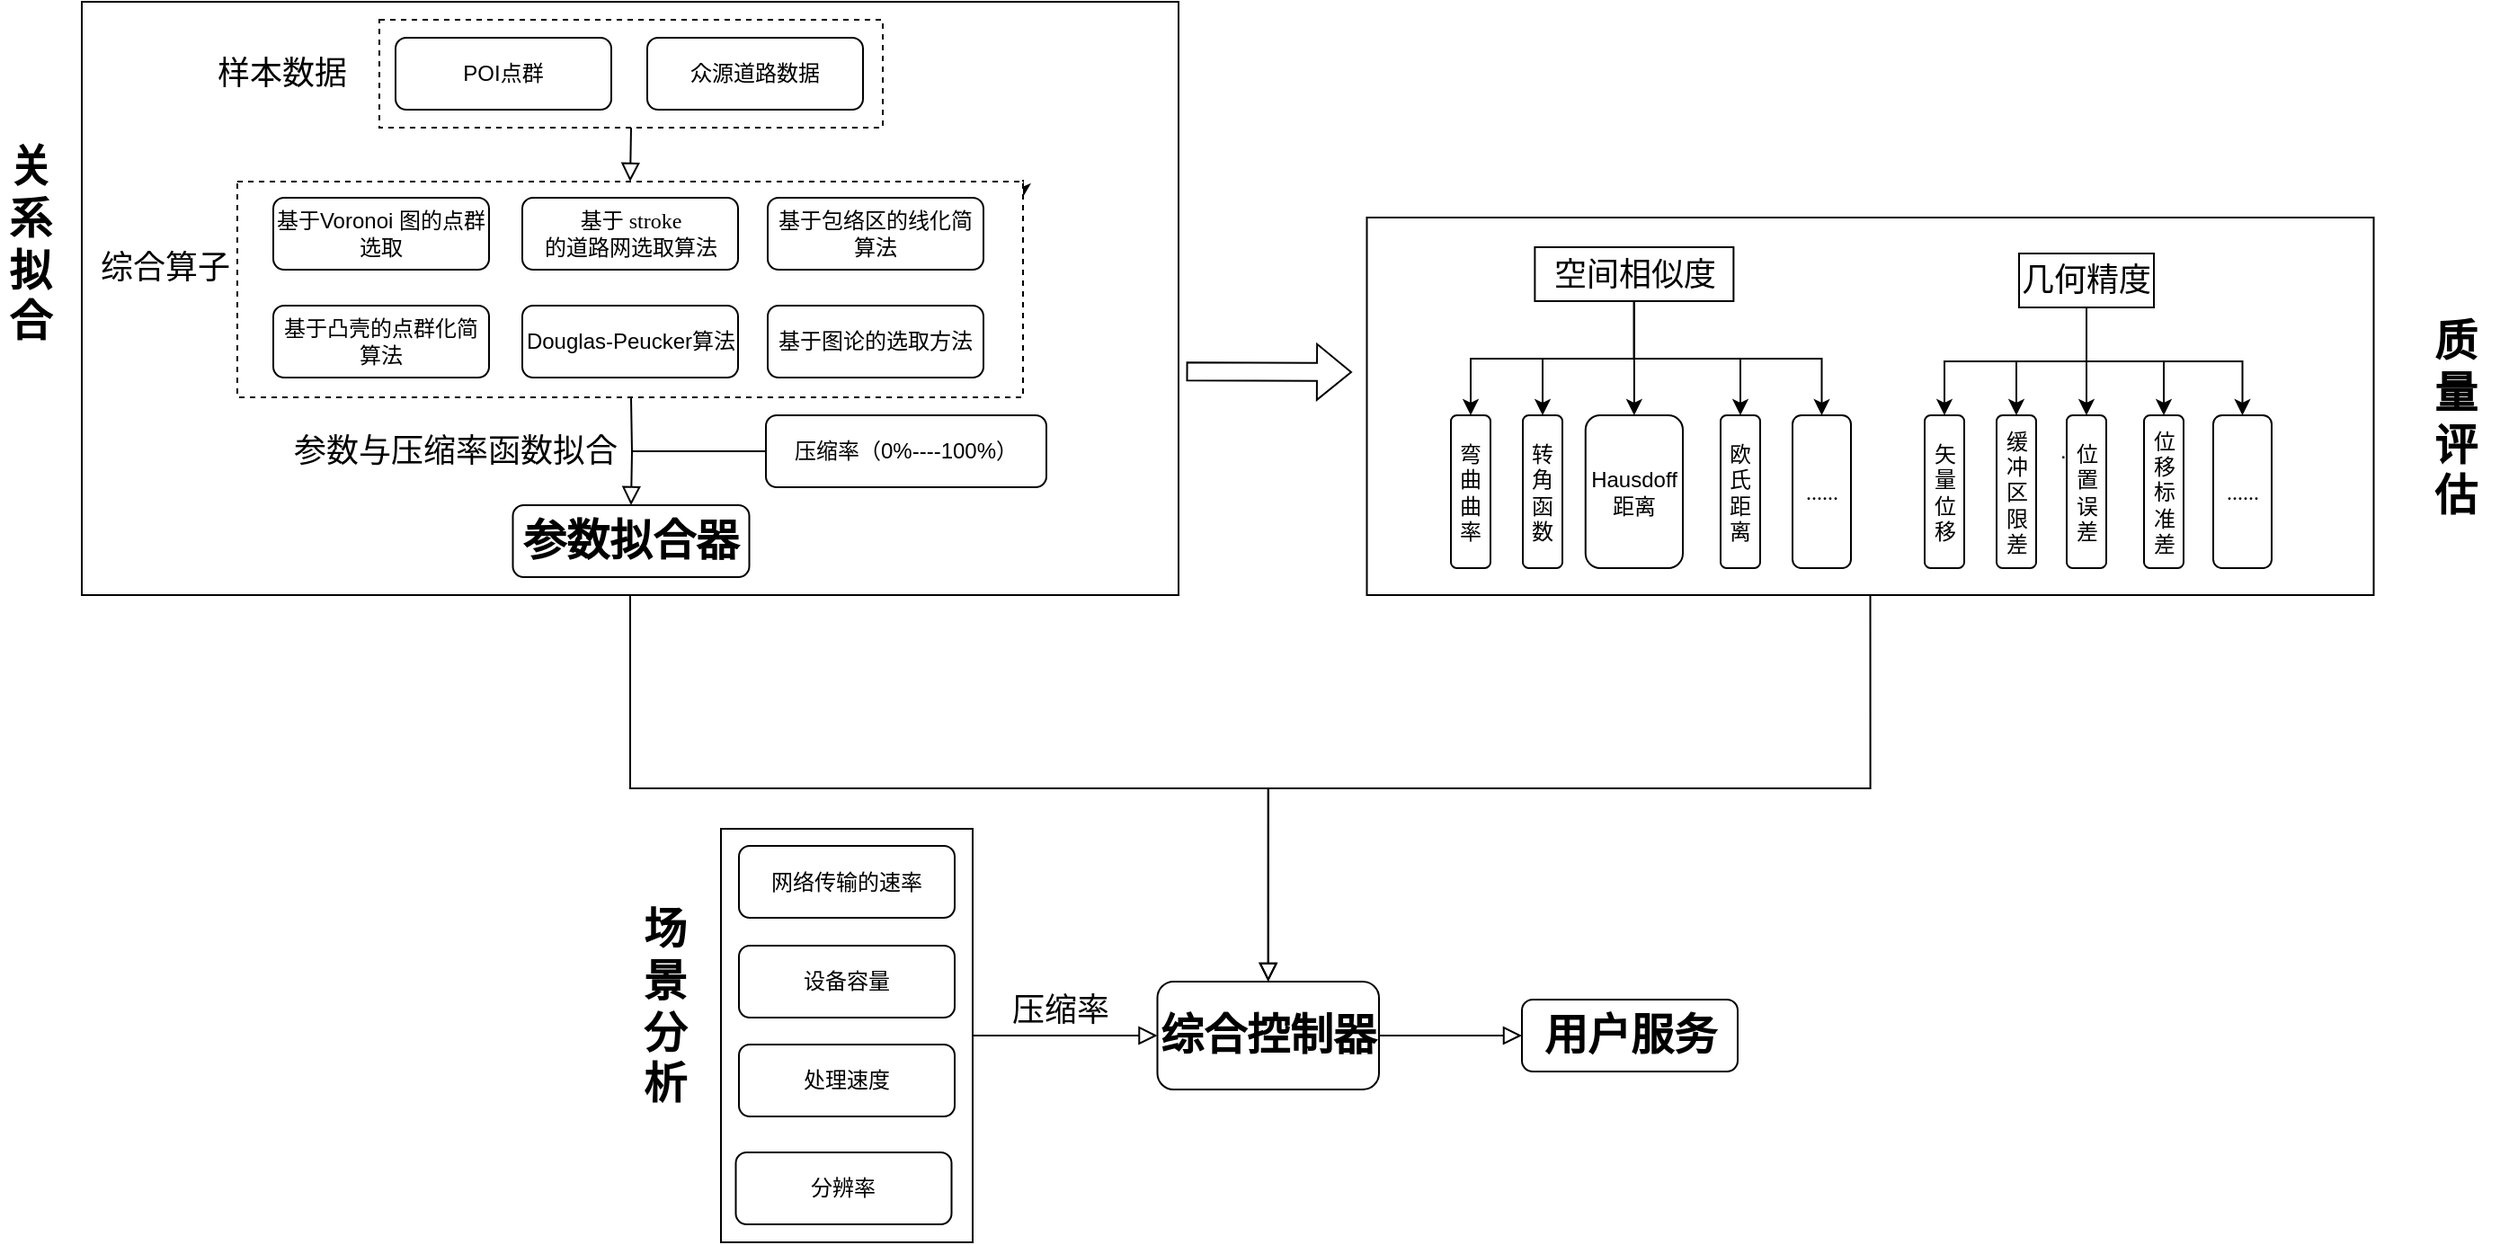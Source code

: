<mxfile version="20.4.1" type="github">
  <diagram id="C5RBs43oDa-KdzZeNtuy" name="Page-1">
    <mxGraphModel dx="1210" dy="614" grid="1" gridSize="10" guides="1" tooltips="1" connect="1" arrows="1" fold="1" page="1" pageScale="1" pageWidth="827" pageHeight="1169" math="0" shadow="0">
      <root>
        <mxCell id="WIyWlLk6GJQsqaUBKTNV-0" />
        <mxCell id="WIyWlLk6GJQsqaUBKTNV-1" parent="WIyWlLk6GJQsqaUBKTNV-0" />
        <mxCell id="h_i_gSnvgIfFJRWZz87i-35" value="" style="rounded=0;whiteSpace=wrap;html=1;fontFamily=Times New Roman;fontSize=8;" vertex="1" parent="WIyWlLk6GJQsqaUBKTNV-1">
          <mxGeometry x="788.25" y="190" width="560" height="210" as="geometry" />
        </mxCell>
        <mxCell id="h_i_gSnvgIfFJRWZz87i-37" value="" style="rounded=0;whiteSpace=wrap;html=1;fontFamily=Times New Roman;fontSize=8;" vertex="1" parent="WIyWlLk6GJQsqaUBKTNV-1">
          <mxGeometry x="73.5" y="70" width="610" height="330" as="geometry" />
        </mxCell>
        <mxCell id="h_i_gSnvgIfFJRWZz87i-114" style="edgeStyle=orthogonalEdgeStyle;rounded=0;orthogonalLoop=1;jettySize=auto;html=1;exitX=1;exitY=0;exitDx=0;exitDy=0;entryX=0.857;entryY=0.344;entryDx=0;entryDy=0;entryPerimeter=0;fontFamily=Helvetica;fontSize=24;" edge="1" parent="WIyWlLk6GJQsqaUBKTNV-1">
          <mxGeometry relative="1" as="geometry">
            <mxPoint x="597.0" y="169" as="sourcePoint" />
            <mxPoint x="596.27" y="179.84" as="targetPoint" />
          </mxGeometry>
        </mxCell>
        <mxCell id="h_i_gSnvgIfFJRWZz87i-10" value="" style="rounded=0;whiteSpace=wrap;html=1;fontFamily=Times New Roman;fontSize=8;dashed=1;" vertex="1" parent="WIyWlLk6GJQsqaUBKTNV-1">
          <mxGeometry x="160" y="170" width="437" height="120" as="geometry" />
        </mxCell>
        <mxCell id="h_i_gSnvgIfFJRWZz87i-1" value="" style="rounded=0;whiteSpace=wrap;html=1;fontFamily=Times New Roman;fontSize=8;dashed=1;" vertex="1" parent="WIyWlLk6GJQsqaUBKTNV-1">
          <mxGeometry x="239" y="80" width="280" height="60" as="geometry" />
        </mxCell>
        <mxCell id="WIyWlLk6GJQsqaUBKTNV-3" value="POI点群" style="rounded=1;whiteSpace=wrap;html=1;fontSize=12;glass=0;strokeWidth=1;shadow=0;" parent="WIyWlLk6GJQsqaUBKTNV-1" vertex="1">
          <mxGeometry x="248" y="90" width="120" height="40" as="geometry" />
        </mxCell>
        <mxCell id="WIyWlLk6GJQsqaUBKTNV-9" value="" style="edgeStyle=orthogonalEdgeStyle;rounded=0;html=1;jettySize=auto;orthogonalLoop=1;fontSize=11;endArrow=block;endFill=0;endSize=8;strokeWidth=1;shadow=0;labelBackgroundColor=none;exitX=0.5;exitY=1;exitDx=0;exitDy=0;entryX=0.5;entryY=0;entryDx=0;entryDy=0;spacing=2;" parent="WIyWlLk6GJQsqaUBKTNV-1" target="h_i_gSnvgIfFJRWZz87i-10" edge="1" source="h_i_gSnvgIfFJRWZz87i-1">
          <mxGeometry y="10" relative="1" as="geometry">
            <mxPoint as="offset" />
            <mxPoint x="220" y="370" as="sourcePoint" />
            <mxPoint x="379" y="140" as="targetPoint" />
          </mxGeometry>
        </mxCell>
        <mxCell id="WIyWlLk6GJQsqaUBKTNV-12" value="&lt;font style=&quot;font-size: 24px;&quot;&gt;&lt;b&gt;参数拟合器&lt;/b&gt;&lt;/font&gt;" style="rounded=1;whiteSpace=wrap;html=1;fontSize=12;glass=0;strokeWidth=1;shadow=0;" parent="WIyWlLk6GJQsqaUBKTNV-1" vertex="1">
          <mxGeometry x="313.25" y="350" width="131.5" height="40" as="geometry" />
        </mxCell>
        <mxCell id="limIQbG5P-s_eVY_uHMg-7" value="&lt;p&gt;&lt;br&gt;&lt;/p&gt;" style="rounded=0;html=1;jettySize=auto;orthogonalLoop=1;fontSize=8;endArrow=block;endFill=0;endSize=8;strokeWidth=1;shadow=0;labelBackgroundColor=none;edgeStyle=orthogonalEdgeStyle;fontFamily=Verdana;align=center;exitX=0.5;exitY=1;exitDx=0;exitDy=0;entryX=0.5;entryY=0;entryDx=0;entryDy=0;" parent="WIyWlLk6GJQsqaUBKTNV-1" target="WIyWlLk6GJQsqaUBKTNV-12" edge="1">
          <mxGeometry y="10" relative="1" as="geometry">
            <mxPoint as="offset" />
            <mxPoint x="379" y="290" as="sourcePoint" />
            <mxPoint x="379" y="350" as="targetPoint" />
            <Array as="points" />
          </mxGeometry>
        </mxCell>
        <mxCell id="limIQbG5P-s_eVY_uHMg-9" value="&lt;span style=&quot;font-family: &amp;quot;Times New Roman&amp;quot;; font-size: 24px; font-weight: 700;&quot;&gt;综合控制器&lt;/span&gt;" style="rounded=1;whiteSpace=wrap;html=1;fontSize=12;glass=0;strokeWidth=1;shadow=0;" parent="WIyWlLk6GJQsqaUBKTNV-1" vertex="1">
          <mxGeometry x="671.75" y="615" width="123.25" height="60" as="geometry" />
        </mxCell>
        <mxCell id="limIQbG5P-s_eVY_uHMg-15" value="基于图论的选取方法" style="rounded=1;whiteSpace=wrap;html=1;fontSize=12;glass=0;strokeWidth=1;shadow=0;" parent="WIyWlLk6GJQsqaUBKTNV-1" vertex="1">
          <mxGeometry x="455" y="239" width="120" height="40" as="geometry" />
        </mxCell>
        <mxCell id="limIQbG5P-s_eVY_uHMg-20" value="空间相似度" style="text;html=1;strokeColor=default;fillColor=none;align=center;verticalAlign=middle;whiteSpace=wrap;rounded=0;fontFamily=Times New Roman;fontSize=18;labelBorderColor=none;" parent="WIyWlLk6GJQsqaUBKTNV-1" vertex="1">
          <mxGeometry x="881.69" y="206.5" width="110.5" height="30" as="geometry" />
        </mxCell>
        <mxCell id="h_i_gSnvgIfFJRWZz87i-0" value="众源道路数据" style="rounded=1;whiteSpace=wrap;html=1;fontSize=12;glass=0;strokeWidth=1;shadow=0;" vertex="1" parent="WIyWlLk6GJQsqaUBKTNV-1">
          <mxGeometry x="388" y="90" width="120" height="40" as="geometry" />
        </mxCell>
        <mxCell id="h_i_gSnvgIfFJRWZz87i-2" value="样本数据" style="text;html=1;strokeColor=none;fillColor=none;align=center;verticalAlign=middle;whiteSpace=wrap;rounded=0;fontSize=18;" vertex="1" parent="WIyWlLk6GJQsqaUBKTNV-1">
          <mxGeometry x="140" y="95" width="90" height="30" as="geometry" />
        </mxCell>
        <mxCell id="h_i_gSnvgIfFJRWZz87i-4" value="&lt;font style=&quot;font-size: 12px;&quot;&gt;基于Voronoi 图的点群选取&lt;/font&gt;" style="rounded=1;whiteSpace=wrap;html=1;fontSize=12;glass=0;strokeWidth=1;shadow=0;" vertex="1" parent="WIyWlLk6GJQsqaUBKTNV-1">
          <mxGeometry x="180" y="179" width="120" height="40" as="geometry" />
        </mxCell>
        <mxCell id="h_i_gSnvgIfFJRWZz87i-5" value="&lt;font style=&quot;font-size: 12px;&quot;&gt;&lt;span style=&quot;font-family: 等线;&quot;&gt;基于&lt;/span&gt;&lt;span style=&quot;font-family: 微软雅黑;&quot;&gt; &lt;/span&gt;&lt;span style=&quot;font-family: 微软雅黑;&quot;&gt;stroke&lt;br/&gt;&lt;/span&gt;&lt;span style=&quot;font-family: 等线;&quot;&gt;的道路网选取&lt;/span&gt;&lt;span style=&quot;font-family: 等线;&quot;&gt;算法&lt;/span&gt;&lt;/font&gt;" style="rounded=1;whiteSpace=wrap;html=1;fontSize=12;glass=0;strokeWidth=1;shadow=0;" vertex="1" parent="WIyWlLk6GJQsqaUBKTNV-1">
          <mxGeometry x="318.5" y="179" width="120" height="40" as="geometry" />
        </mxCell>
        <mxCell id="h_i_gSnvgIfFJRWZz87i-6" value="&lt;font style=&quot;font-size: 12px;&quot;&gt;Douglas-Peucker算法&lt;/font&gt;" style="rounded=1;whiteSpace=wrap;html=1;fontSize=12;glass=0;strokeWidth=1;shadow=0;" vertex="1" parent="WIyWlLk6GJQsqaUBKTNV-1">
          <mxGeometry x="318.5" y="239" width="120" height="40" as="geometry" />
        </mxCell>
        <mxCell id="h_i_gSnvgIfFJRWZz87i-7" value="基于凸壳的点群化简算法" style="rounded=1;whiteSpace=wrap;html=1;fontSize=12;glass=0;strokeWidth=1;shadow=0;" vertex="1" parent="WIyWlLk6GJQsqaUBKTNV-1">
          <mxGeometry x="180" y="239" width="120" height="40" as="geometry" />
        </mxCell>
        <mxCell id="h_i_gSnvgIfFJRWZz87i-8" value="&lt;font style=&quot;font-size: 12px;&quot;&gt;基于包络区的线化简算法&lt;/font&gt;" style="rounded=1;whiteSpace=wrap;html=1;fontSize=12;glass=0;strokeWidth=1;shadow=0;" vertex="1" parent="WIyWlLk6GJQsqaUBKTNV-1">
          <mxGeometry x="455" y="179" width="120" height="40" as="geometry" />
        </mxCell>
        <mxCell id="h_i_gSnvgIfFJRWZz87i-12" value="综合算子" style="text;html=1;strokeColor=none;fillColor=none;align=center;verticalAlign=middle;whiteSpace=wrap;rounded=0;fontSize=18;" vertex="1" parent="WIyWlLk6GJQsqaUBKTNV-1">
          <mxGeometry x="80" y="203" width="80" height="30" as="geometry" />
        </mxCell>
        <mxCell id="h_i_gSnvgIfFJRWZz87i-16" value="压缩率（0%----100%）" style="rounded=1;whiteSpace=wrap;html=1;fontSize=12;glass=0;strokeWidth=1;shadow=0;" vertex="1" parent="WIyWlLk6GJQsqaUBKTNV-1">
          <mxGeometry x="454" y="300" width="156" height="40" as="geometry" />
        </mxCell>
        <mxCell id="h_i_gSnvgIfFJRWZz87i-18" value="" style="endArrow=none;html=1;rounded=0;fontFamily=Helvetica;fontSize=12;entryX=0;entryY=0.5;entryDx=0;entryDy=0;" edge="1" parent="WIyWlLk6GJQsqaUBKTNV-1" target="h_i_gSnvgIfFJRWZz87i-16">
          <mxGeometry width="50" height="50" relative="1" as="geometry">
            <mxPoint x="380" y="320" as="sourcePoint" />
            <mxPoint x="450" y="320" as="targetPoint" />
          </mxGeometry>
        </mxCell>
        <mxCell id="h_i_gSnvgIfFJRWZz87i-20" value="参数与压缩率函数拟合" style="text;html=1;strokeColor=none;fillColor=none;align=center;verticalAlign=middle;whiteSpace=wrap;rounded=0;fontFamily=Helvetica;fontSize=18;" vertex="1" parent="WIyWlLk6GJQsqaUBKTNV-1">
          <mxGeometry x="190" y="305" width="183" height="30" as="geometry" />
        </mxCell>
        <mxCell id="h_i_gSnvgIfFJRWZz87i-23" value="转角函数" style="rounded=1;whiteSpace=wrap;html=1;fontSize=12;glass=0;strokeWidth=1;shadow=0;horizontal=1;align=center;" vertex="1" parent="WIyWlLk6GJQsqaUBKTNV-1">
          <mxGeometry x="875" y="300" width="22" height="85" as="geometry" />
        </mxCell>
        <mxCell id="h_i_gSnvgIfFJRWZz87i-24" value="Hausdoff距离" style="rounded=1;whiteSpace=wrap;html=1;fontSize=12;glass=0;strokeWidth=1;shadow=0;" vertex="1" parent="WIyWlLk6GJQsqaUBKTNV-1">
          <mxGeometry x="909.88" y="300" width="54.12" height="85" as="geometry" />
        </mxCell>
        <mxCell id="h_i_gSnvgIfFJRWZz87i-33" value="......" style="text;html=1;strokeColor=none;fillColor=none;align=center;verticalAlign=middle;whiteSpace=wrap;rounded=0;fontSize=12;" vertex="1" parent="WIyWlLk6GJQsqaUBKTNV-1">
          <mxGeometry x="1153.75" y="304.5" width="60" height="30" as="geometry" />
        </mxCell>
        <mxCell id="h_i_gSnvgIfFJRWZz87i-36" value="&lt;font style=&quot;font-size: 24px;&quot;&gt;质量评估&lt;/font&gt;" style="text;html=1;strokeColor=none;fillColor=none;align=center;verticalAlign=middle;whiteSpace=wrap;rounded=0;dashed=1;fontFamily=Times New Roman;fontSize=8;fontStyle=1" vertex="1" parent="WIyWlLk6GJQsqaUBKTNV-1">
          <mxGeometry x="1369.5" y="287" width="47.75" height="30" as="geometry" />
        </mxCell>
        <mxCell id="h_i_gSnvgIfFJRWZz87i-38" value="&lt;font style=&quot;font-size: 24px;&quot;&gt;关系拟合&lt;/font&gt;" style="text;html=1;strokeColor=none;fillColor=none;align=center;verticalAlign=middle;whiteSpace=wrap;rounded=0;dashed=1;fontFamily=Times New Roman;fontSize=8;fontStyle=1;horizontal=1;" vertex="1" parent="WIyWlLk6GJQsqaUBKTNV-1">
          <mxGeometry x="28.5" y="190" width="31.5" height="30" as="geometry" />
        </mxCell>
        <mxCell id="h_i_gSnvgIfFJRWZz87i-52" value="" style="edgeStyle=elbowEdgeStyle;elbow=vertical;endArrow=classic;html=1;rounded=0;fontFamily=Helvetica;fontSize=24;exitX=0.5;exitY=1;exitDx=0;exitDy=0;entryX=0.5;entryY=0;entryDx=0;entryDy=0;" edge="1" parent="WIyWlLk6GJQsqaUBKTNV-1" source="limIQbG5P-s_eVY_uHMg-20" target="h_i_gSnvgIfFJRWZz87i-23">
          <mxGeometry width="50" height="50" relative="1" as="geometry">
            <mxPoint x="1035.75" y="319.5" as="sourcePoint" />
            <mxPoint x="1085.75" y="269.5" as="targetPoint" />
          </mxGeometry>
        </mxCell>
        <mxCell id="h_i_gSnvgIfFJRWZz87i-53" value="" style="endArrow=classic;html=1;rounded=0;fontFamily=Helvetica;fontSize=24;entryX=0.5;entryY=0;entryDx=0;entryDy=0;" edge="1" parent="WIyWlLk6GJQsqaUBKTNV-1" source="limIQbG5P-s_eVY_uHMg-20" target="h_i_gSnvgIfFJRWZz87i-24">
          <mxGeometry width="50" height="50" relative="1" as="geometry">
            <mxPoint x="1035.75" y="319.5" as="sourcePoint" />
            <mxPoint x="1085.75" y="269.5" as="targetPoint" />
          </mxGeometry>
        </mxCell>
        <mxCell id="h_i_gSnvgIfFJRWZz87i-55" value="弯曲曲率" style="rounded=1;whiteSpace=wrap;html=1;fontSize=12;glass=0;strokeWidth=1;shadow=0;horizontal=1;align=center;direction=south;" vertex="1" parent="WIyWlLk6GJQsqaUBKTNV-1">
          <mxGeometry x="835" y="300" width="22" height="85" as="geometry" />
        </mxCell>
        <mxCell id="h_i_gSnvgIfFJRWZz87i-56" value="" style="edgeStyle=elbowEdgeStyle;elbow=vertical;endArrow=classic;html=1;rounded=0;fontFamily=Helvetica;fontSize=24;exitX=0.5;exitY=1;exitDx=0;exitDy=0;entryX=0;entryY=0.5;entryDx=0;entryDy=0;" edge="1" parent="WIyWlLk6GJQsqaUBKTNV-1" source="limIQbG5P-s_eVY_uHMg-20" target="h_i_gSnvgIfFJRWZz87i-55">
          <mxGeometry width="50" height="50" relative="1" as="geometry">
            <mxPoint x="969.75" y="219.5" as="sourcePoint" />
            <mxPoint x="880.75" y="279.5" as="targetPoint" />
          </mxGeometry>
        </mxCell>
        <mxCell id="h_i_gSnvgIfFJRWZz87i-59" value="&lt;span style=&quot;font-family: 微软雅黑;&quot;&gt;......&lt;/span&gt;" style="rounded=1;whiteSpace=wrap;html=1;fontSize=12;glass=0;strokeWidth=1;shadow=0;" vertex="1" parent="WIyWlLk6GJQsqaUBKTNV-1">
          <mxGeometry x="1025" y="300" width="32.5" height="85" as="geometry" />
        </mxCell>
        <mxCell id="h_i_gSnvgIfFJRWZz87i-60" value="" style="edgeStyle=elbowEdgeStyle;elbow=vertical;endArrow=classic;html=1;rounded=0;fontFamily=Helvetica;fontSize=24;exitX=0.5;exitY=1;exitDx=0;exitDy=0;entryX=0.5;entryY=0;entryDx=0;entryDy=0;" edge="1" parent="WIyWlLk6GJQsqaUBKTNV-1" source="limIQbG5P-s_eVY_uHMg-20" target="h_i_gSnvgIfFJRWZz87i-59">
          <mxGeometry width="50" height="50" relative="1" as="geometry">
            <mxPoint x="947.75" y="219.5" as="sourcePoint" />
            <mxPoint x="1032.75" y="279.5" as="targetPoint" />
          </mxGeometry>
        </mxCell>
        <mxCell id="h_i_gSnvgIfFJRWZz87i-63" value="" style="edgeStyle=elbowEdgeStyle;elbow=vertical;endArrow=classic;html=1;rounded=0;fontFamily=Helvetica;fontSize=24;exitX=0.5;exitY=1;exitDx=0;exitDy=0;entryX=0.5;entryY=0;entryDx=0;entryDy=0;" edge="1" parent="WIyWlLk6GJQsqaUBKTNV-1" source="limIQbG5P-s_eVY_uHMg-20" target="h_i_gSnvgIfFJRWZz87i-64">
          <mxGeometry width="50" height="50" relative="1" as="geometry">
            <mxPoint x="947.75" y="219.5" as="sourcePoint" />
            <mxPoint x="991.25" y="269.5" as="targetPoint" />
          </mxGeometry>
        </mxCell>
        <mxCell id="h_i_gSnvgIfFJRWZz87i-64" value="&lt;span style=&quot;font-family: 微软雅黑;&quot;&gt;欧氏距离&lt;/span&gt;" style="rounded=1;whiteSpace=wrap;html=1;fontSize=12;glass=0;strokeWidth=1;shadow=0;" vertex="1" parent="WIyWlLk6GJQsqaUBKTNV-1">
          <mxGeometry x="985" y="300" width="22" height="85" as="geometry" />
        </mxCell>
        <mxCell id="h_i_gSnvgIfFJRWZz87i-68" value="几何精度" style="text;html=1;strokeColor=default;fillColor=none;align=center;verticalAlign=middle;whiteSpace=wrap;rounded=0;fontFamily=Times New Roman;fontSize=18;labelBorderColor=none;" vertex="1" parent="WIyWlLk6GJQsqaUBKTNV-1">
          <mxGeometry x="1151" y="210" width="75" height="30" as="geometry" />
        </mxCell>
        <mxCell id="h_i_gSnvgIfFJRWZz87i-69" value="缓冲区限差" style="rounded=1;whiteSpace=wrap;html=1;fontSize=12;glass=0;strokeWidth=1;shadow=0;horizontal=1;align=center;" vertex="1" parent="WIyWlLk6GJQsqaUBKTNV-1">
          <mxGeometry x="1138.5" y="300" width="22" height="85" as="geometry" />
        </mxCell>
        <mxCell id="h_i_gSnvgIfFJRWZz87i-70" value="位置误差" style="rounded=1;whiteSpace=wrap;html=1;fontSize=12;glass=0;strokeWidth=1;shadow=0;" vertex="1" parent="WIyWlLk6GJQsqaUBKTNV-1">
          <mxGeometry x="1177.5" y="300" width="22" height="85" as="geometry" />
        </mxCell>
        <mxCell id="h_i_gSnvgIfFJRWZz87i-71" value="" style="edgeStyle=elbowEdgeStyle;elbow=vertical;endArrow=classic;html=1;rounded=0;fontFamily=Helvetica;fontSize=24;exitX=0.5;exitY=1;exitDx=0;exitDy=0;entryX=0.5;entryY=0;entryDx=0;entryDy=0;" edge="1" parent="WIyWlLk6GJQsqaUBKTNV-1" source="h_i_gSnvgIfFJRWZz87i-68" target="h_i_gSnvgIfFJRWZz87i-69">
          <mxGeometry width="50" height="50" relative="1" as="geometry">
            <mxPoint x="1264.25" y="319.5" as="sourcePoint" />
            <mxPoint x="1314.25" y="269.5" as="targetPoint" />
          </mxGeometry>
        </mxCell>
        <mxCell id="h_i_gSnvgIfFJRWZz87i-72" value="" style="endArrow=classic;html=1;rounded=0;fontFamily=Helvetica;fontSize=24;entryX=0.5;entryY=0;entryDx=0;entryDy=0;" edge="1" parent="WIyWlLk6GJQsqaUBKTNV-1" source="h_i_gSnvgIfFJRWZz87i-68" target="h_i_gSnvgIfFJRWZz87i-70">
          <mxGeometry width="50" height="50" relative="1" as="geometry">
            <mxPoint x="1264.25" y="319.5" as="sourcePoint" />
            <mxPoint x="1314.25" y="269.5" as="targetPoint" />
          </mxGeometry>
        </mxCell>
        <mxCell id="h_i_gSnvgIfFJRWZz87i-73" value="矢量位移" style="rounded=1;whiteSpace=wrap;html=1;fontSize=12;glass=0;strokeWidth=1;shadow=0;horizontal=1;align=center;direction=south;" vertex="1" parent="WIyWlLk6GJQsqaUBKTNV-1">
          <mxGeometry x="1098.5" y="300" width="22" height="85" as="geometry" />
        </mxCell>
        <mxCell id="h_i_gSnvgIfFJRWZz87i-74" value="" style="edgeStyle=elbowEdgeStyle;elbow=vertical;endArrow=classic;html=1;rounded=0;fontFamily=Helvetica;fontSize=24;exitX=0.5;exitY=1;exitDx=0;exitDy=0;entryX=0;entryY=0.5;entryDx=0;entryDy=0;" edge="1" parent="WIyWlLk6GJQsqaUBKTNV-1" source="h_i_gSnvgIfFJRWZz87i-68" target="h_i_gSnvgIfFJRWZz87i-73">
          <mxGeometry width="50" height="50" relative="1" as="geometry">
            <mxPoint x="1198.25" y="219.5" as="sourcePoint" />
            <mxPoint x="1109.25" y="279.5" as="targetPoint" />
          </mxGeometry>
        </mxCell>
        <mxCell id="h_i_gSnvgIfFJRWZz87i-75" value="&lt;span style=&quot;font-family: 微软雅黑;&quot;&gt;......&lt;/span&gt;" style="rounded=1;whiteSpace=wrap;html=1;fontSize=12;glass=0;strokeWidth=1;shadow=0;" vertex="1" parent="WIyWlLk6GJQsqaUBKTNV-1">
          <mxGeometry x="1259" y="300" width="32.5" height="85" as="geometry" />
        </mxCell>
        <mxCell id="h_i_gSnvgIfFJRWZz87i-76" value="" style="edgeStyle=elbowEdgeStyle;elbow=vertical;endArrow=classic;html=1;rounded=0;fontFamily=Helvetica;fontSize=24;exitX=0.5;exitY=1;exitDx=0;exitDy=0;entryX=0.5;entryY=0;entryDx=0;entryDy=0;" edge="1" parent="WIyWlLk6GJQsqaUBKTNV-1" source="h_i_gSnvgIfFJRWZz87i-68" target="h_i_gSnvgIfFJRWZz87i-75">
          <mxGeometry width="50" height="50" relative="1" as="geometry">
            <mxPoint x="1176.25" y="219.5" as="sourcePoint" />
            <mxPoint x="1261.25" y="279.5" as="targetPoint" />
          </mxGeometry>
        </mxCell>
        <mxCell id="h_i_gSnvgIfFJRWZz87i-77" value="" style="edgeStyle=elbowEdgeStyle;elbow=vertical;endArrow=classic;html=1;rounded=0;fontFamily=Helvetica;fontSize=24;exitX=0.5;exitY=1;exitDx=0;exitDy=0;entryX=0.5;entryY=0;entryDx=0;entryDy=0;" edge="1" parent="WIyWlLk6GJQsqaUBKTNV-1" source="h_i_gSnvgIfFJRWZz87i-68" target="h_i_gSnvgIfFJRWZz87i-78">
          <mxGeometry width="50" height="50" relative="1" as="geometry">
            <mxPoint x="1176.25" y="219.5" as="sourcePoint" />
            <mxPoint x="1219.75" y="269.5" as="targetPoint" />
          </mxGeometry>
        </mxCell>
        <mxCell id="h_i_gSnvgIfFJRWZz87i-78" value="&lt;span style=&quot;font-family: 微软雅黑;&quot;&gt;位移标准差&lt;/span&gt;" style="rounded=1;whiteSpace=wrap;html=1;fontSize=12;glass=0;strokeWidth=1;shadow=0;" vertex="1" parent="WIyWlLk6GJQsqaUBKTNV-1">
          <mxGeometry x="1220.5" y="300" width="22" height="85" as="geometry" />
        </mxCell>
        <mxCell id="h_i_gSnvgIfFJRWZz87i-80" value="&lt;p&gt;&lt;br&gt;&lt;/p&gt;" style="rounded=0;html=1;jettySize=auto;orthogonalLoop=1;fontSize=8;endArrow=block;endFill=0;endSize=8;strokeWidth=1;shadow=0;labelBackgroundColor=none;edgeStyle=orthogonalEdgeStyle;fontFamily=Verdana;align=center;entryX=0.5;entryY=0;entryDx=0;entryDy=0;exitX=0.5;exitY=1;exitDx=0;exitDy=0;" edge="1" parent="WIyWlLk6GJQsqaUBKTNV-1" source="h_i_gSnvgIfFJRWZz87i-35" target="limIQbG5P-s_eVY_uHMg-9">
          <mxGeometry y="10" relative="1" as="geometry">
            <mxPoint as="offset" />
            <mxPoint x="388.5" y="426.5" as="sourcePoint" />
            <mxPoint x="389" y="470" as="targetPoint" />
            <Array as="points" />
          </mxGeometry>
        </mxCell>
        <mxCell id="h_i_gSnvgIfFJRWZz87i-83" value="" style="rounded=0;whiteSpace=wrap;html=1;fontFamily=Times New Roman;fontSize=8;" vertex="1" parent="WIyWlLk6GJQsqaUBKTNV-1">
          <mxGeometry x="429" y="530" width="140" height="230" as="geometry" />
        </mxCell>
        <mxCell id="h_i_gSnvgIfFJRWZz87i-106" value="&lt;p&gt;&lt;br&gt;&lt;/p&gt;" style="rounded=0;html=1;jettySize=auto;orthogonalLoop=1;fontSize=8;endArrow=block;endFill=0;endSize=8;strokeWidth=1;shadow=0;labelBackgroundColor=none;edgeStyle=orthogonalEdgeStyle;fontFamily=Verdana;align=center;entryX=0;entryY=0.5;entryDx=0;entryDy=0;exitX=1;exitY=0.5;exitDx=0;exitDy=0;" edge="1" parent="WIyWlLk6GJQsqaUBKTNV-1" source="h_i_gSnvgIfFJRWZz87i-83" target="limIQbG5P-s_eVY_uHMg-9">
          <mxGeometry y="10" relative="1" as="geometry">
            <mxPoint as="offset" />
            <mxPoint x="746" y="489" as="sourcePoint" />
            <mxPoint x="746" y="580" as="targetPoint" />
            <Array as="points" />
          </mxGeometry>
        </mxCell>
        <mxCell id="h_i_gSnvgIfFJRWZz87i-107" value="&lt;font style=&quot;font-size: 18px;&quot;&gt;压缩率&lt;/font&gt;" style="text;html=1;strokeColor=none;fillColor=none;align=center;verticalAlign=middle;whiteSpace=wrap;rounded=0;labelBorderColor=none;fontFamily=Helvetica;fontSize=24;" vertex="1" parent="WIyWlLk6GJQsqaUBKTNV-1">
          <mxGeometry x="581.25" y="614" width="74.25" height="30" as="geometry" />
        </mxCell>
        <mxCell id="h_i_gSnvgIfFJRWZz87i-108" value="&lt;p&gt;&lt;br&gt;&lt;/p&gt;" style="rounded=0;html=1;jettySize=auto;orthogonalLoop=1;fontSize=8;endArrow=block;endFill=0;endSize=8;strokeWidth=1;shadow=0;labelBackgroundColor=none;edgeStyle=orthogonalEdgeStyle;fontFamily=Verdana;align=center;entryX=0;entryY=0.5;entryDx=0;entryDy=0;" edge="1" parent="WIyWlLk6GJQsqaUBKTNV-1" source="limIQbG5P-s_eVY_uHMg-9" target="h_i_gSnvgIfFJRWZz87i-113">
          <mxGeometry y="10" relative="1" as="geometry">
            <mxPoint as="offset" />
            <mxPoint x="892.63" y="698.07" as="sourcePoint" />
            <mxPoint x="875.5" y="655" as="targetPoint" />
            <Array as="points" />
          </mxGeometry>
        </mxCell>
        <mxCell id="h_i_gSnvgIfFJRWZz87i-109" value="&lt;font style=&quot;font-size: 24px;&quot;&gt;场景分析&lt;/font&gt;" style="text;html=1;strokeColor=none;fillColor=none;align=center;verticalAlign=middle;whiteSpace=wrap;rounded=0;dashed=1;fontFamily=Times New Roman;fontSize=8;fontStyle=1" vertex="1" parent="WIyWlLk6GJQsqaUBKTNV-1">
          <mxGeometry x="380" y="614" width="35.5" height="30" as="geometry" />
        </mxCell>
        <mxCell id="h_i_gSnvgIfFJRWZz87i-110" value="网络传输的速率" style="rounded=1;whiteSpace=wrap;html=1;fontSize=12;glass=0;strokeWidth=1;shadow=0;" vertex="1" parent="WIyWlLk6GJQsqaUBKTNV-1">
          <mxGeometry x="439" y="539.5" width="120" height="40" as="geometry" />
        </mxCell>
        <mxCell id="h_i_gSnvgIfFJRWZz87i-111" value="设备容量" style="rounded=1;whiteSpace=wrap;html=1;fontSize=12;glass=0;strokeWidth=1;shadow=0;" vertex="1" parent="WIyWlLk6GJQsqaUBKTNV-1">
          <mxGeometry x="439" y="595" width="120" height="40" as="geometry" />
        </mxCell>
        <mxCell id="h_i_gSnvgIfFJRWZz87i-112" value="处理速度" style="rounded=1;whiteSpace=wrap;html=1;fontSize=12;glass=0;strokeWidth=1;shadow=0;" vertex="1" parent="WIyWlLk6GJQsqaUBKTNV-1">
          <mxGeometry x="439" y="650" width="120" height="40" as="geometry" />
        </mxCell>
        <mxCell id="h_i_gSnvgIfFJRWZz87i-113" value="&lt;font style=&quot;font-size: 24px;&quot;&gt;&lt;b&gt;用户服务&lt;/b&gt;&lt;/font&gt;" style="rounded=1;whiteSpace=wrap;html=1;fontSize=12;glass=0;strokeWidth=1;shadow=0;" vertex="1" parent="WIyWlLk6GJQsqaUBKTNV-1">
          <mxGeometry x="874.5" y="625" width="120" height="40" as="geometry" />
        </mxCell>
        <mxCell id="h_i_gSnvgIfFJRWZz87i-116" value="分辨率" style="rounded=1;whiteSpace=wrap;html=1;fontSize=12;glass=0;strokeWidth=1;shadow=0;" vertex="1" parent="WIyWlLk6GJQsqaUBKTNV-1">
          <mxGeometry x="437.25" y="710" width="120" height="40" as="geometry" />
        </mxCell>
        <mxCell id="h_i_gSnvgIfFJRWZz87i-122" value="" style="shape=flexArrow;endArrow=classic;html=1;rounded=0;fontFamily=Helvetica;fontSize=18;exitX=1.007;exitY=0.623;exitDx=0;exitDy=0;exitPerimeter=0;" edge="1" parent="WIyWlLk6GJQsqaUBKTNV-1" source="h_i_gSnvgIfFJRWZz87i-37">
          <mxGeometry width="50" height="50" relative="1" as="geometry">
            <mxPoint x="750" y="440" as="sourcePoint" />
            <mxPoint x="780" y="276" as="targetPoint" />
          </mxGeometry>
        </mxCell>
        <mxCell id="h_i_gSnvgIfFJRWZz87i-124" value="&lt;p&gt;&lt;br&gt;&lt;/p&gt;" style="rounded=0;html=1;jettySize=auto;orthogonalLoop=1;fontSize=8;endArrow=block;endFill=0;endSize=8;strokeWidth=1;shadow=0;labelBackgroundColor=none;edgeStyle=orthogonalEdgeStyle;fontFamily=Verdana;align=center;exitX=0.5;exitY=1;exitDx=0;exitDy=0;entryX=0.5;entryY=0;entryDx=0;entryDy=0;" edge="1" parent="WIyWlLk6GJQsqaUBKTNV-1" source="h_i_gSnvgIfFJRWZz87i-37" target="limIQbG5P-s_eVY_uHMg-9">
          <mxGeometry y="10" relative="1" as="geometry">
            <mxPoint as="offset" />
            <mxPoint x="1078.25" y="344.5" as="sourcePoint" />
            <mxPoint x="760" y="610" as="targetPoint" />
            <Array as="points" />
          </mxGeometry>
        </mxCell>
      </root>
    </mxGraphModel>
  </diagram>
</mxfile>
